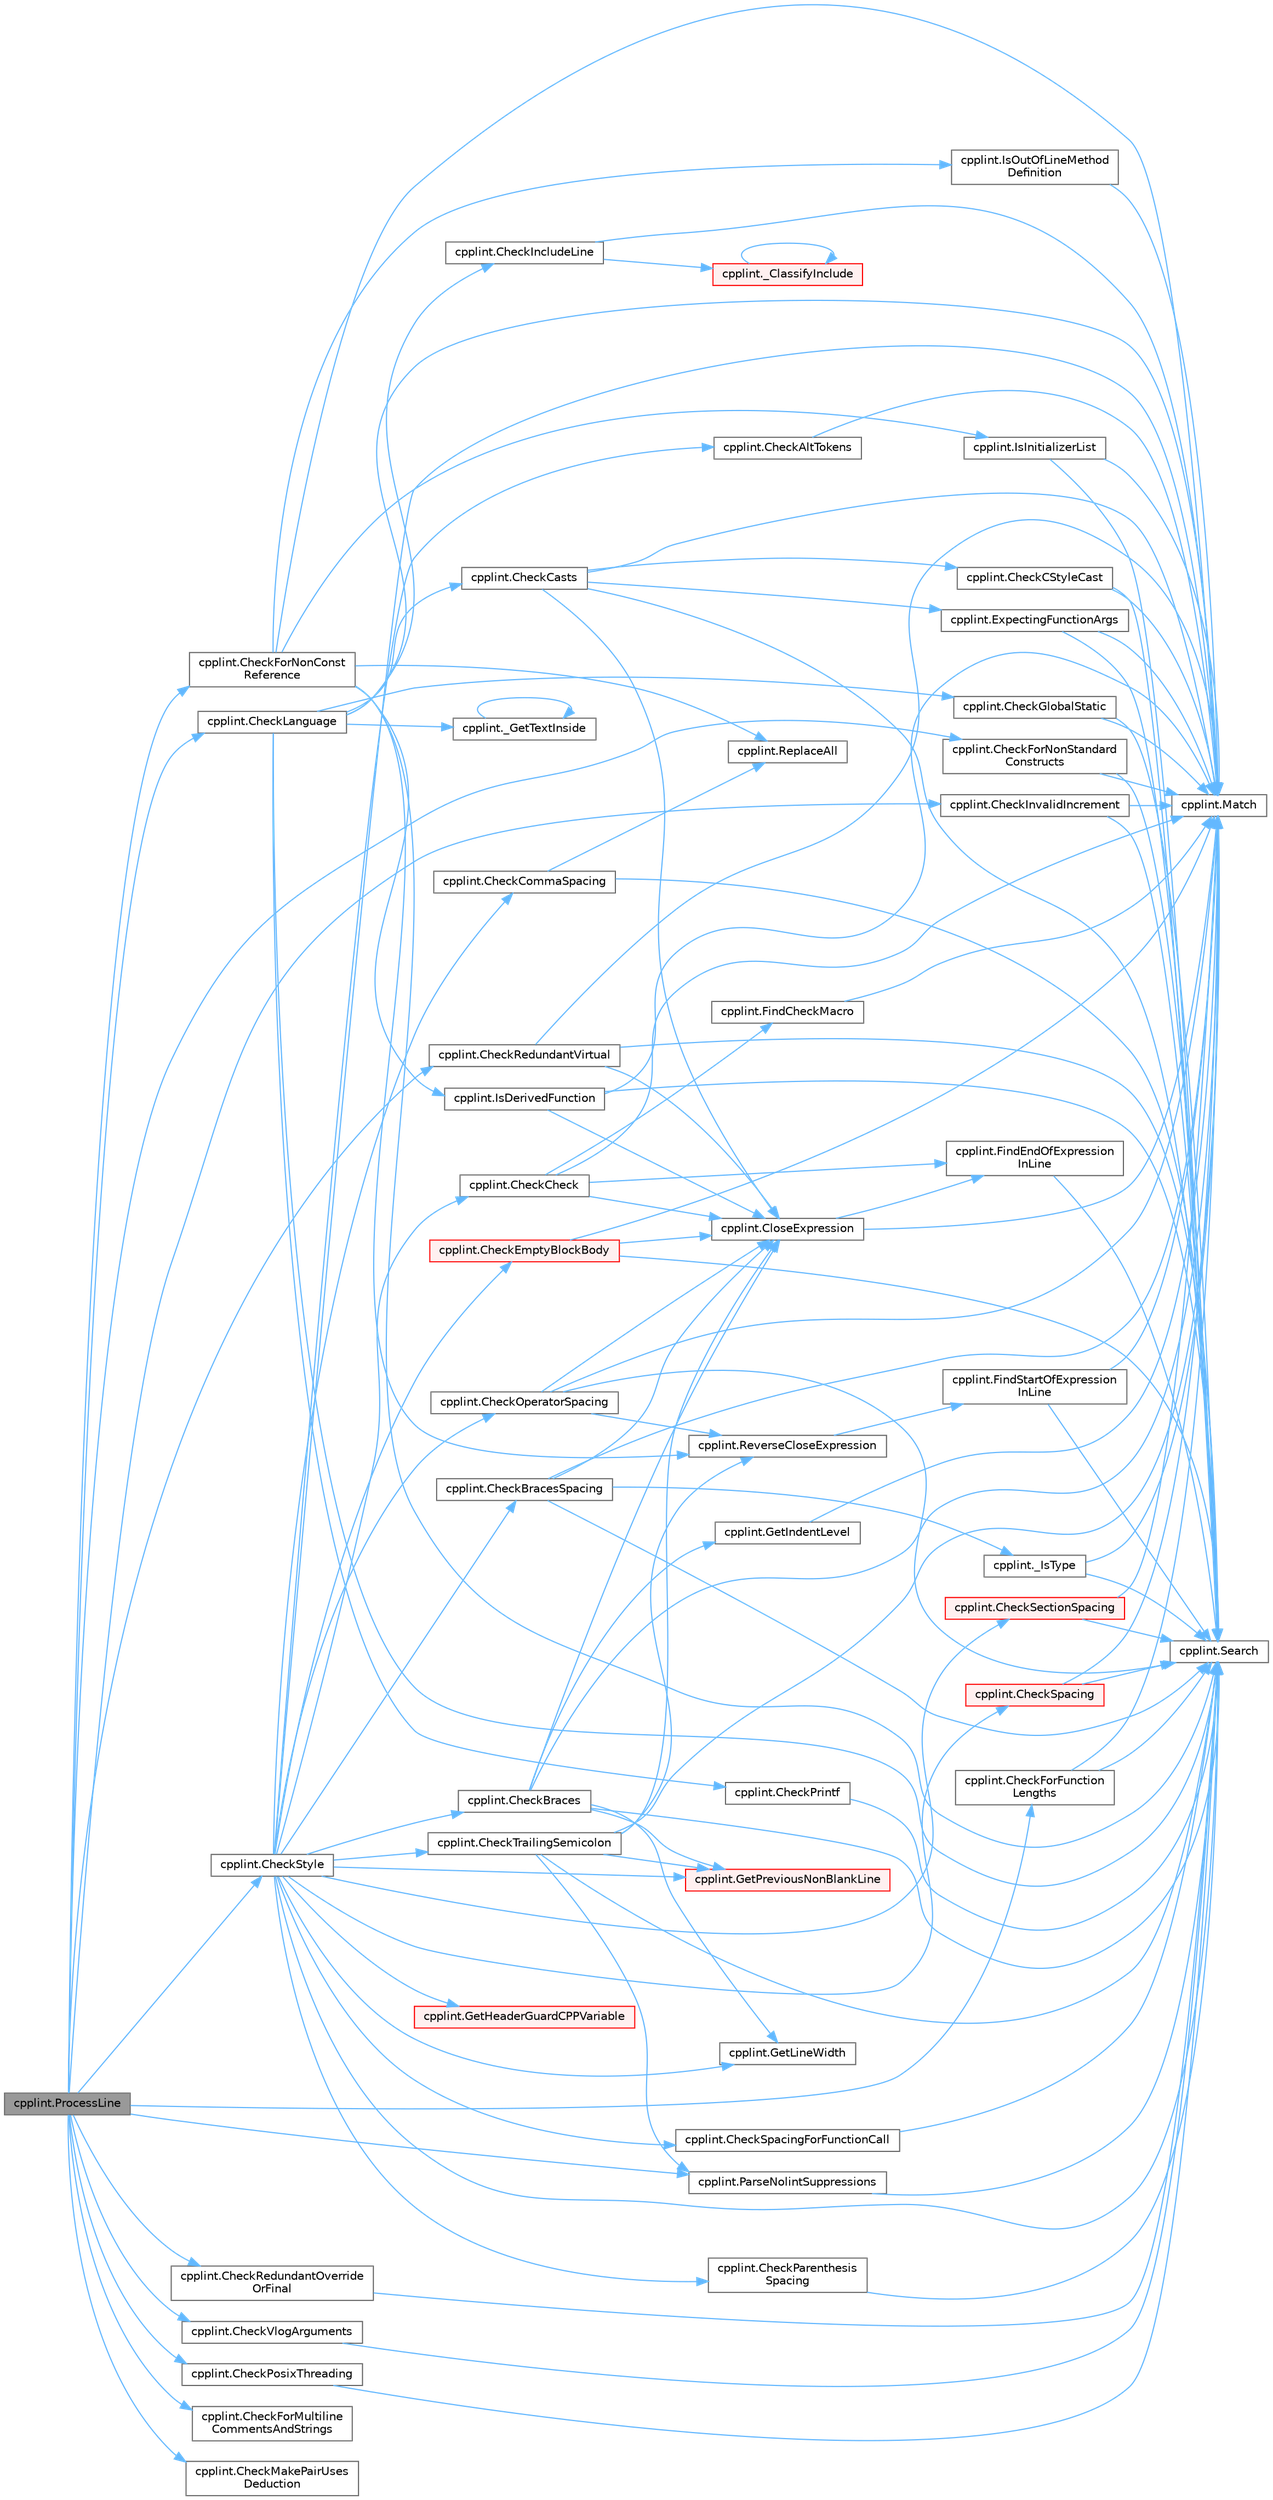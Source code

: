 digraph "cpplint.ProcessLine"
{
 // LATEX_PDF_SIZE
  bgcolor="transparent";
  edge [fontname=Helvetica,fontsize=10,labelfontname=Helvetica,labelfontsize=10];
  node [fontname=Helvetica,fontsize=10,shape=box,height=0.2,width=0.4];
  rankdir="LR";
  Node1 [id="Node000001",label="cpplint.ProcessLine",height=0.2,width=0.4,color="gray40", fillcolor="grey60", style="filled", fontcolor="black",tooltip=" "];
  Node1 -> Node2 [id="edge1_Node000001_Node000002",color="steelblue1",style="solid",tooltip=" "];
  Node2 [id="Node000002",label="cpplint.CheckForFunction\lLengths",height=0.2,width=0.4,color="grey40", fillcolor="white", style="filled",URL="$namespacecpplint.html#a9e87dae35aa33cf4a0db1efd1a6fcb47",tooltip=" "];
  Node2 -> Node3 [id="edge2_Node000002_Node000003",color="steelblue1",style="solid",tooltip=" "];
  Node3 [id="Node000003",label="cpplint.Match",height=0.2,width=0.4,color="grey40", fillcolor="white", style="filled",URL="$namespacecpplint.html#aa0db7290fc6bd23f44b6602a6ae22738",tooltip=" "];
  Node2 -> Node4 [id="edge3_Node000002_Node000004",color="steelblue1",style="solid",tooltip=" "];
  Node4 [id="Node000004",label="cpplint.Search",height=0.2,width=0.4,color="grey40", fillcolor="white", style="filled",URL="$namespacecpplint.html#a515e256f8ccda50d15b9b7401f5264f7",tooltip=" "];
  Node1 -> Node5 [id="edge4_Node000001_Node000005",color="steelblue1",style="solid",tooltip=" "];
  Node5 [id="Node000005",label="cpplint.CheckForMultiline\lCommentsAndStrings",height=0.2,width=0.4,color="grey40", fillcolor="white", style="filled",URL="$namespacecpplint.html#ad01bedd4e81f95d268bd8d57b7a0b25c",tooltip=" "];
  Node1 -> Node6 [id="edge5_Node000001_Node000006",color="steelblue1",style="solid",tooltip=" "];
  Node6 [id="Node000006",label="cpplint.CheckForNonConst\lReference",height=0.2,width=0.4,color="grey40", fillcolor="white", style="filled",URL="$namespacecpplint.html#a35d793d3e6da45146d45569fc82e0350",tooltip=" "];
  Node6 -> Node7 [id="edge6_Node000006_Node000007",color="steelblue1",style="solid",tooltip=" "];
  Node7 [id="Node000007",label="cpplint.IsDerivedFunction",height=0.2,width=0.4,color="grey40", fillcolor="white", style="filled",URL="$namespacecpplint.html#aaa385f3280ce7c3f7bf64b52918028ca",tooltip=" "];
  Node7 -> Node8 [id="edge7_Node000007_Node000008",color="steelblue1",style="solid",tooltip=" "];
  Node8 [id="Node000008",label="cpplint.CloseExpression",height=0.2,width=0.4,color="grey40", fillcolor="white", style="filled",URL="$namespacecpplint.html#a1b6021bb43f15b2ba6d35664a529b9b2",tooltip=" "];
  Node8 -> Node9 [id="edge8_Node000008_Node000009",color="steelblue1",style="solid",tooltip=" "];
  Node9 [id="Node000009",label="cpplint.FindEndOfExpression\lInLine",height=0.2,width=0.4,color="grey40", fillcolor="white", style="filled",URL="$namespacecpplint.html#a9cc0677c6efe4f143ce3705136daf4be",tooltip=" "];
  Node9 -> Node4 [id="edge9_Node000009_Node000004",color="steelblue1",style="solid",tooltip=" "];
  Node8 -> Node3 [id="edge10_Node000008_Node000003",color="steelblue1",style="solid",tooltip=" "];
  Node7 -> Node3 [id="edge11_Node000007_Node000003",color="steelblue1",style="solid",tooltip=" "];
  Node7 -> Node4 [id="edge12_Node000007_Node000004",color="steelblue1",style="solid",tooltip=" "];
  Node6 -> Node10 [id="edge13_Node000006_Node000010",color="steelblue1",style="solid",tooltip=" "];
  Node10 [id="Node000010",label="cpplint.IsInitializerList",height=0.2,width=0.4,color="grey40", fillcolor="white", style="filled",URL="$namespacecpplint.html#a5e7367ed60644c827b59d023706c4b8a",tooltip=" "];
  Node10 -> Node3 [id="edge14_Node000010_Node000003",color="steelblue1",style="solid",tooltip=" "];
  Node10 -> Node4 [id="edge15_Node000010_Node000004",color="steelblue1",style="solid",tooltip=" "];
  Node6 -> Node11 [id="edge16_Node000006_Node000011",color="steelblue1",style="solid",tooltip=" "];
  Node11 [id="Node000011",label="cpplint.IsOutOfLineMethod\lDefinition",height=0.2,width=0.4,color="grey40", fillcolor="white", style="filled",URL="$namespacecpplint.html#a55f142e3a1b61d2c3b39895bd48c5d94",tooltip=" "];
  Node11 -> Node3 [id="edge17_Node000011_Node000003",color="steelblue1",style="solid",tooltip=" "];
  Node6 -> Node3 [id="edge18_Node000006_Node000003",color="steelblue1",style="solid",tooltip=" "];
  Node6 -> Node12 [id="edge19_Node000006_Node000012",color="steelblue1",style="solid",tooltip=" "];
  Node12 [id="Node000012",label="cpplint.ReplaceAll",height=0.2,width=0.4,color="grey40", fillcolor="white", style="filled",URL="$namespacecpplint.html#a4524ac0ff2e171cef865a36f535495ed",tooltip=" "];
  Node6 -> Node13 [id="edge20_Node000006_Node000013",color="steelblue1",style="solid",tooltip=" "];
  Node13 [id="Node000013",label="cpplint.ReverseCloseExpression",height=0.2,width=0.4,color="grey40", fillcolor="white", style="filled",URL="$namespacecpplint.html#a6334cf8e2b362b9cc6f28fb84a3cef48",tooltip=" "];
  Node13 -> Node14 [id="edge21_Node000013_Node000014",color="steelblue1",style="solid",tooltip=" "];
  Node14 [id="Node000014",label="cpplint.FindStartOfExpression\lInLine",height=0.2,width=0.4,color="grey40", fillcolor="white", style="filled",URL="$namespacecpplint.html#a3688a48ada153189003ae1638fba6f59",tooltip=" "];
  Node14 -> Node3 [id="edge22_Node000014_Node000003",color="steelblue1",style="solid",tooltip=" "];
  Node14 -> Node4 [id="edge23_Node000014_Node000004",color="steelblue1",style="solid",tooltip=" "];
  Node6 -> Node4 [id="edge24_Node000006_Node000004",color="steelblue1",style="solid",tooltip=" "];
  Node1 -> Node15 [id="edge25_Node000001_Node000015",color="steelblue1",style="solid",tooltip=" "];
  Node15 [id="Node000015",label="cpplint.CheckForNonStandard\lConstructs",height=0.2,width=0.4,color="grey40", fillcolor="white", style="filled",URL="$namespacecpplint.html#ab89b1ea3024934600c0e44e58c0ee681",tooltip=" "];
  Node15 -> Node3 [id="edge26_Node000015_Node000003",color="steelblue1",style="solid",tooltip=" "];
  Node15 -> Node4 [id="edge27_Node000015_Node000004",color="steelblue1",style="solid",tooltip=" "];
  Node1 -> Node16 [id="edge28_Node000001_Node000016",color="steelblue1",style="solid",tooltip=" "];
  Node16 [id="Node000016",label="cpplint.CheckInvalidIncrement",height=0.2,width=0.4,color="grey40", fillcolor="white", style="filled",URL="$namespacecpplint.html#ad620dc29deab204431ab36e441945c0b",tooltip=" "];
  Node16 -> Node3 [id="edge29_Node000016_Node000003",color="steelblue1",style="solid",tooltip=" "];
  Node16 -> Node4 [id="edge30_Node000016_Node000004",color="steelblue1",style="solid",tooltip=" "];
  Node1 -> Node17 [id="edge31_Node000001_Node000017",color="steelblue1",style="solid",tooltip=" "];
  Node17 [id="Node000017",label="cpplint.CheckLanguage",height=0.2,width=0.4,color="grey40", fillcolor="white", style="filled",URL="$namespacecpplint.html#aeb451d66a076ed2f6bdd4fa4e5189fc5",tooltip=" "];
  Node17 -> Node18 [id="edge32_Node000017_Node000018",color="steelblue1",style="solid",tooltip=" "];
  Node18 [id="Node000018",label="cpplint._GetTextInside",height=0.2,width=0.4,color="grey40", fillcolor="white", style="filled",URL="$namespacecpplint.html#ad9b398db6acf917691203d15dc765d11",tooltip=" "];
  Node18 -> Node18 [id="edge33_Node000018_Node000018",color="steelblue1",style="solid",tooltip=" "];
  Node17 -> Node19 [id="edge34_Node000017_Node000019",color="steelblue1",style="solid",tooltip=" "];
  Node19 [id="Node000019",label="cpplint.CheckCasts",height=0.2,width=0.4,color="grey40", fillcolor="white", style="filled",URL="$namespacecpplint.html#a4623b4bbd2b8b5e9bd9fb344899dac98",tooltip=" "];
  Node19 -> Node20 [id="edge35_Node000019_Node000020",color="steelblue1",style="solid",tooltip=" "];
  Node20 [id="Node000020",label="cpplint.CheckCStyleCast",height=0.2,width=0.4,color="grey40", fillcolor="white", style="filled",URL="$namespacecpplint.html#a151aed5e7a392c99ead7f0ab4f9004b3",tooltip=" "];
  Node20 -> Node3 [id="edge36_Node000020_Node000003",color="steelblue1",style="solid",tooltip=" "];
  Node20 -> Node4 [id="edge37_Node000020_Node000004",color="steelblue1",style="solid",tooltip=" "];
  Node19 -> Node8 [id="edge38_Node000019_Node000008",color="steelblue1",style="solid",tooltip=" "];
  Node19 -> Node21 [id="edge39_Node000019_Node000021",color="steelblue1",style="solid",tooltip=" "];
  Node21 [id="Node000021",label="cpplint.ExpectingFunctionArgs",height=0.2,width=0.4,color="grey40", fillcolor="white", style="filled",URL="$namespacecpplint.html#a161575a5016a22e21e335465a0129000",tooltip=" "];
  Node21 -> Node3 [id="edge40_Node000021_Node000003",color="steelblue1",style="solid",tooltip=" "];
  Node21 -> Node4 [id="edge41_Node000021_Node000004",color="steelblue1",style="solid",tooltip=" "];
  Node19 -> Node3 [id="edge42_Node000019_Node000003",color="steelblue1",style="solid",tooltip=" "];
  Node19 -> Node4 [id="edge43_Node000019_Node000004",color="steelblue1",style="solid",tooltip=" "];
  Node17 -> Node22 [id="edge44_Node000017_Node000022",color="steelblue1",style="solid",tooltip=" "];
  Node22 [id="Node000022",label="cpplint.CheckGlobalStatic",height=0.2,width=0.4,color="grey40", fillcolor="white", style="filled",URL="$namespacecpplint.html#a1f3918b9a5d2eeb29c905c2a5f26370e",tooltip=" "];
  Node22 -> Node3 [id="edge45_Node000022_Node000003",color="steelblue1",style="solid",tooltip=" "];
  Node22 -> Node4 [id="edge46_Node000022_Node000004",color="steelblue1",style="solid",tooltip=" "];
  Node17 -> Node23 [id="edge47_Node000017_Node000023",color="steelblue1",style="solid",tooltip=" "];
  Node23 [id="Node000023",label="cpplint.CheckIncludeLine",height=0.2,width=0.4,color="grey40", fillcolor="white", style="filled",URL="$namespacecpplint.html#a250112a79030e6bfd18609fe46eed793",tooltip=" "];
  Node23 -> Node24 [id="edge48_Node000023_Node000024",color="steelblue1",style="solid",tooltip=" "];
  Node24 [id="Node000024",label="cpplint._ClassifyInclude",height=0.2,width=0.4,color="red", fillcolor="#FFF0F0", style="filled",URL="$namespacecpplint.html#a1526090ecd95baf21204601e8debe02e",tooltip=" "];
  Node24 -> Node24 [id="edge49_Node000024_Node000024",color="steelblue1",style="solid",tooltip=" "];
  Node23 -> Node3 [id="edge50_Node000023_Node000003",color="steelblue1",style="solid",tooltip=" "];
  Node17 -> Node26 [id="edge51_Node000017_Node000026",color="steelblue1",style="solid",tooltip=" "];
  Node26 [id="Node000026",label="cpplint.CheckPrintf",height=0.2,width=0.4,color="grey40", fillcolor="white", style="filled",URL="$namespacecpplint.html#a838fe53c34209d10266e4d74c34bc048",tooltip=" "];
  Node26 -> Node4 [id="edge52_Node000026_Node000004",color="steelblue1",style="solid",tooltip=" "];
  Node17 -> Node3 [id="edge53_Node000017_Node000003",color="steelblue1",style="solid",tooltip=" "];
  Node17 -> Node4 [id="edge54_Node000017_Node000004",color="steelblue1",style="solid",tooltip=" "];
  Node1 -> Node27 [id="edge55_Node000001_Node000027",color="steelblue1",style="solid",tooltip=" "];
  Node27 [id="Node000027",label="cpplint.CheckMakePairUses\lDeduction",height=0.2,width=0.4,color="grey40", fillcolor="white", style="filled",URL="$namespacecpplint.html#a160d59a445050df2d3888e2d780e8fef",tooltip=" "];
  Node1 -> Node28 [id="edge56_Node000001_Node000028",color="steelblue1",style="solid",tooltip=" "];
  Node28 [id="Node000028",label="cpplint.CheckPosixThreading",height=0.2,width=0.4,color="grey40", fillcolor="white", style="filled",URL="$namespacecpplint.html#a62a1c760ac463a5cd71f01acafd34b75",tooltip=" "];
  Node28 -> Node4 [id="edge57_Node000028_Node000004",color="steelblue1",style="solid",tooltip=" "];
  Node1 -> Node29 [id="edge58_Node000001_Node000029",color="steelblue1",style="solid",tooltip=" "];
  Node29 [id="Node000029",label="cpplint.CheckRedundantOverride\lOrFinal",height=0.2,width=0.4,color="grey40", fillcolor="white", style="filled",URL="$namespacecpplint.html#ad7a61c4e3bd44612340ce58923ed3d9a",tooltip=" "];
  Node29 -> Node4 [id="edge59_Node000029_Node000004",color="steelblue1",style="solid",tooltip=" "];
  Node1 -> Node30 [id="edge60_Node000001_Node000030",color="steelblue1",style="solid",tooltip=" "];
  Node30 [id="Node000030",label="cpplint.CheckRedundantVirtual",height=0.2,width=0.4,color="grey40", fillcolor="white", style="filled",URL="$namespacecpplint.html#a4ed66a67812b6822f2d63dfa8b8ae2fa",tooltip=" "];
  Node30 -> Node8 [id="edge61_Node000030_Node000008",color="steelblue1",style="solid",tooltip=" "];
  Node30 -> Node3 [id="edge62_Node000030_Node000003",color="steelblue1",style="solid",tooltip=" "];
  Node30 -> Node4 [id="edge63_Node000030_Node000004",color="steelblue1",style="solid",tooltip=" "];
  Node1 -> Node31 [id="edge64_Node000001_Node000031",color="steelblue1",style="solid",tooltip=" "];
  Node31 [id="Node000031",label="cpplint.CheckStyle",height=0.2,width=0.4,color="grey40", fillcolor="white", style="filled",URL="$namespacecpplint.html#a2ce48db291ac037321d21b3ba3f70066",tooltip=" "];
  Node31 -> Node32 [id="edge65_Node000031_Node000032",color="steelblue1",style="solid",tooltip=" "];
  Node32 [id="Node000032",label="cpplint.CheckAltTokens",height=0.2,width=0.4,color="grey40", fillcolor="white", style="filled",URL="$namespacecpplint.html#ad699a22c8e9221bcc8395d7a47fe30dc",tooltip=" "];
  Node32 -> Node3 [id="edge66_Node000032_Node000003",color="steelblue1",style="solid",tooltip=" "];
  Node31 -> Node33 [id="edge67_Node000031_Node000033",color="steelblue1",style="solid",tooltip=" "];
  Node33 [id="Node000033",label="cpplint.CheckBraces",height=0.2,width=0.4,color="grey40", fillcolor="white", style="filled",URL="$namespacecpplint.html#aafc4fb5ea490272ca6a006b9e9a1b21f",tooltip=" "];
  Node33 -> Node8 [id="edge68_Node000033_Node000008",color="steelblue1",style="solid",tooltip=" "];
  Node33 -> Node34 [id="edge69_Node000033_Node000034",color="steelblue1",style="solid",tooltip=" "];
  Node34 [id="Node000034",label="cpplint.GetIndentLevel",height=0.2,width=0.4,color="grey40", fillcolor="white", style="filled",URL="$namespacecpplint.html#a24004af01f4dd0d09c9e84971359ef4f",tooltip=" "];
  Node34 -> Node3 [id="edge70_Node000034_Node000003",color="steelblue1",style="solid",tooltip=" "];
  Node33 -> Node35 [id="edge71_Node000033_Node000035",color="steelblue1",style="solid",tooltip=" "];
  Node35 [id="Node000035",label="cpplint.GetLineWidth",height=0.2,width=0.4,color="grey40", fillcolor="white", style="filled",URL="$namespacecpplint.html#a2638d6acb36ef7e352842dfa0bcc2a17",tooltip=" "];
  Node33 -> Node36 [id="edge72_Node000033_Node000036",color="steelblue1",style="solid",tooltip=" "];
  Node36 [id="Node000036",label="cpplint.GetPreviousNonBlankLine",height=0.2,width=0.4,color="red", fillcolor="#FFF0F0", style="filled",URL="$namespacecpplint.html#a42b46bcf4926559c5b946a0bccef5bf3",tooltip=" "];
  Node33 -> Node3 [id="edge73_Node000033_Node000003",color="steelblue1",style="solid",tooltip=" "];
  Node33 -> Node4 [id="edge74_Node000033_Node000004",color="steelblue1",style="solid",tooltip=" "];
  Node31 -> Node40 [id="edge75_Node000031_Node000040",color="steelblue1",style="solid",tooltip=" "];
  Node40 [id="Node000040",label="cpplint.CheckBracesSpacing",height=0.2,width=0.4,color="grey40", fillcolor="white", style="filled",URL="$namespacecpplint.html#a07255613814f8e6a67d706c97d579d12",tooltip=" "];
  Node40 -> Node41 [id="edge76_Node000040_Node000041",color="steelblue1",style="solid",tooltip=" "];
  Node41 [id="Node000041",label="cpplint._IsType",height=0.2,width=0.4,color="grey40", fillcolor="white", style="filled",URL="$namespacecpplint.html#ad6a8485e6da7c69c68d0bee460aa76e1",tooltip=" "];
  Node41 -> Node3 [id="edge77_Node000041_Node000003",color="steelblue1",style="solid",tooltip=" "];
  Node41 -> Node4 [id="edge78_Node000041_Node000004",color="steelblue1",style="solid",tooltip=" "];
  Node40 -> Node8 [id="edge79_Node000040_Node000008",color="steelblue1",style="solid",tooltip=" "];
  Node40 -> Node3 [id="edge80_Node000040_Node000003",color="steelblue1",style="solid",tooltip=" "];
  Node40 -> Node4 [id="edge81_Node000040_Node000004",color="steelblue1",style="solid",tooltip=" "];
  Node31 -> Node42 [id="edge82_Node000031_Node000042",color="steelblue1",style="solid",tooltip=" "];
  Node42 [id="Node000042",label="cpplint.CheckCheck",height=0.2,width=0.4,color="grey40", fillcolor="white", style="filled",URL="$namespacecpplint.html#adab121e085a61cd10a0d7697d0ccba48",tooltip=" "];
  Node42 -> Node8 [id="edge83_Node000042_Node000008",color="steelblue1",style="solid",tooltip=" "];
  Node42 -> Node43 [id="edge84_Node000042_Node000043",color="steelblue1",style="solid",tooltip=" "];
  Node43 [id="Node000043",label="cpplint.FindCheckMacro",height=0.2,width=0.4,color="grey40", fillcolor="white", style="filled",URL="$namespacecpplint.html#ab120ac0a419e4317d0b5458079946d00",tooltip=" "];
  Node43 -> Node3 [id="edge85_Node000043_Node000003",color="steelblue1",style="solid",tooltip=" "];
  Node42 -> Node9 [id="edge86_Node000042_Node000009",color="steelblue1",style="solid",tooltip=" "];
  Node42 -> Node3 [id="edge87_Node000042_Node000003",color="steelblue1",style="solid",tooltip=" "];
  Node31 -> Node44 [id="edge88_Node000031_Node000044",color="steelblue1",style="solid",tooltip=" "];
  Node44 [id="Node000044",label="cpplint.CheckCommaSpacing",height=0.2,width=0.4,color="grey40", fillcolor="white", style="filled",URL="$namespacecpplint.html#ad57c3efecef205ae9ff72ffce99bae18",tooltip=" "];
  Node44 -> Node12 [id="edge89_Node000044_Node000012",color="steelblue1",style="solid",tooltip=" "];
  Node44 -> Node4 [id="edge90_Node000044_Node000004",color="steelblue1",style="solid",tooltip=" "];
  Node31 -> Node45 [id="edge91_Node000031_Node000045",color="steelblue1",style="solid",tooltip=" "];
  Node45 [id="Node000045",label="cpplint.CheckEmptyBlockBody",height=0.2,width=0.4,color="red", fillcolor="#FFF0F0", style="filled",URL="$namespacecpplint.html#a32b74d81109669b99567cd6444d8f1d4",tooltip=" "];
  Node45 -> Node8 [id="edge92_Node000045_Node000008",color="steelblue1",style="solid",tooltip=" "];
  Node45 -> Node3 [id="edge93_Node000045_Node000003",color="steelblue1",style="solid",tooltip=" "];
  Node45 -> Node4 [id="edge94_Node000045_Node000004",color="steelblue1",style="solid",tooltip=" "];
  Node31 -> Node48 [id="edge95_Node000031_Node000048",color="steelblue1",style="solid",tooltip=" "];
  Node48 [id="Node000048",label="cpplint.CheckOperatorSpacing",height=0.2,width=0.4,color="grey40", fillcolor="white", style="filled",URL="$namespacecpplint.html#afb7a98d5e074f7cd9d9c590a2ae9dc80",tooltip=" "];
  Node48 -> Node8 [id="edge96_Node000048_Node000008",color="steelblue1",style="solid",tooltip=" "];
  Node48 -> Node3 [id="edge97_Node000048_Node000003",color="steelblue1",style="solid",tooltip=" "];
  Node48 -> Node13 [id="edge98_Node000048_Node000013",color="steelblue1",style="solid",tooltip=" "];
  Node48 -> Node4 [id="edge99_Node000048_Node000004",color="steelblue1",style="solid",tooltip=" "];
  Node31 -> Node49 [id="edge100_Node000031_Node000049",color="steelblue1",style="solid",tooltip=" "];
  Node49 [id="Node000049",label="cpplint.CheckParenthesis\lSpacing",height=0.2,width=0.4,color="grey40", fillcolor="white", style="filled",URL="$namespacecpplint.html#ad8d88e9f8764caeb59c8159a77126e47",tooltip=" "];
  Node49 -> Node4 [id="edge101_Node000049_Node000004",color="steelblue1",style="solid",tooltip=" "];
  Node31 -> Node50 [id="edge102_Node000031_Node000050",color="steelblue1",style="solid",tooltip=" "];
  Node50 [id="Node000050",label="cpplint.CheckSectionSpacing",height=0.2,width=0.4,color="red", fillcolor="#FFF0F0", style="filled",URL="$namespacecpplint.html#ad02e7ecfbf3d754163caa2c9f48c6746",tooltip=" "];
  Node50 -> Node3 [id="edge103_Node000050_Node000003",color="steelblue1",style="solid",tooltip=" "];
  Node50 -> Node4 [id="edge104_Node000050_Node000004",color="steelblue1",style="solid",tooltip=" "];
  Node31 -> Node51 [id="edge105_Node000031_Node000051",color="steelblue1",style="solid",tooltip=" "];
  Node51 [id="Node000051",label="cpplint.CheckSpacing",height=0.2,width=0.4,color="red", fillcolor="#FFF0F0", style="filled",URL="$namespacecpplint.html#a92ea46979dfe7a731eedfc00f98e6908",tooltip=" "];
  Node51 -> Node3 [id="edge106_Node000051_Node000003",color="steelblue1",style="solid",tooltip=" "];
  Node51 -> Node4 [id="edge107_Node000051_Node000004",color="steelblue1",style="solid",tooltip=" "];
  Node31 -> Node53 [id="edge108_Node000031_Node000053",color="steelblue1",style="solid",tooltip=" "];
  Node53 [id="Node000053",label="cpplint.CheckSpacingForFunctionCall",height=0.2,width=0.4,color="grey40", fillcolor="white", style="filled",URL="$namespacecpplint.html#ac49aad8d30cf3223bb05477fb1cf00b8",tooltip=" "];
  Node53 -> Node4 [id="edge109_Node000053_Node000004",color="steelblue1",style="solid",tooltip=" "];
  Node31 -> Node54 [id="edge110_Node000031_Node000054",color="steelblue1",style="solid",tooltip=" "];
  Node54 [id="Node000054",label="cpplint.CheckTrailingSemicolon",height=0.2,width=0.4,color="grey40", fillcolor="white", style="filled",URL="$namespacecpplint.html#a2b9c6e28290cdb4f61d1752214e47588",tooltip=" "];
  Node54 -> Node8 [id="edge111_Node000054_Node000008",color="steelblue1",style="solid",tooltip=" "];
  Node54 -> Node36 [id="edge112_Node000054_Node000036",color="steelblue1",style="solid",tooltip=" "];
  Node54 -> Node3 [id="edge113_Node000054_Node000003",color="steelblue1",style="solid",tooltip=" "];
  Node54 -> Node55 [id="edge114_Node000054_Node000055",color="steelblue1",style="solid",tooltip=" "];
  Node55 [id="Node000055",label="cpplint.ParseNolintSuppressions",height=0.2,width=0.4,color="grey40", fillcolor="white", style="filled",URL="$namespacecpplint.html#a22a0d25680a41ec23d754425a73e47c5",tooltip=" "];
  Node55 -> Node4 [id="edge115_Node000055_Node000004",color="steelblue1",style="solid",tooltip=" "];
  Node54 -> Node13 [id="edge116_Node000054_Node000013",color="steelblue1",style="solid",tooltip=" "];
  Node54 -> Node4 [id="edge117_Node000054_Node000004",color="steelblue1",style="solid",tooltip=" "];
  Node31 -> Node56 [id="edge118_Node000031_Node000056",color="steelblue1",style="solid",tooltip=" "];
  Node56 [id="Node000056",label="cpplint.GetHeaderGuardCPPVariable",height=0.2,width=0.4,color="red", fillcolor="#FFF0F0", style="filled",URL="$namespacecpplint.html#aceb05c1fabdb84a964be5853de8727c8",tooltip=" "];
  Node31 -> Node35 [id="edge119_Node000031_Node000035",color="steelblue1",style="solid",tooltip=" "];
  Node31 -> Node36 [id="edge120_Node000031_Node000036",color="steelblue1",style="solid",tooltip=" "];
  Node31 -> Node3 [id="edge121_Node000031_Node000003",color="steelblue1",style="solid",tooltip=" "];
  Node31 -> Node4 [id="edge122_Node000031_Node000004",color="steelblue1",style="solid",tooltip=" "];
  Node1 -> Node58 [id="edge123_Node000001_Node000058",color="steelblue1",style="solid",tooltip=" "];
  Node58 [id="Node000058",label="cpplint.CheckVlogArguments",height=0.2,width=0.4,color="grey40", fillcolor="white", style="filled",URL="$namespacecpplint.html#a7ea52ecef1fdc9fe7a212b80fabfcdbe",tooltip=" "];
  Node58 -> Node4 [id="edge124_Node000058_Node000004",color="steelblue1",style="solid",tooltip=" "];
  Node1 -> Node55 [id="edge125_Node000001_Node000055",color="steelblue1",style="solid",tooltip=" "];
}
